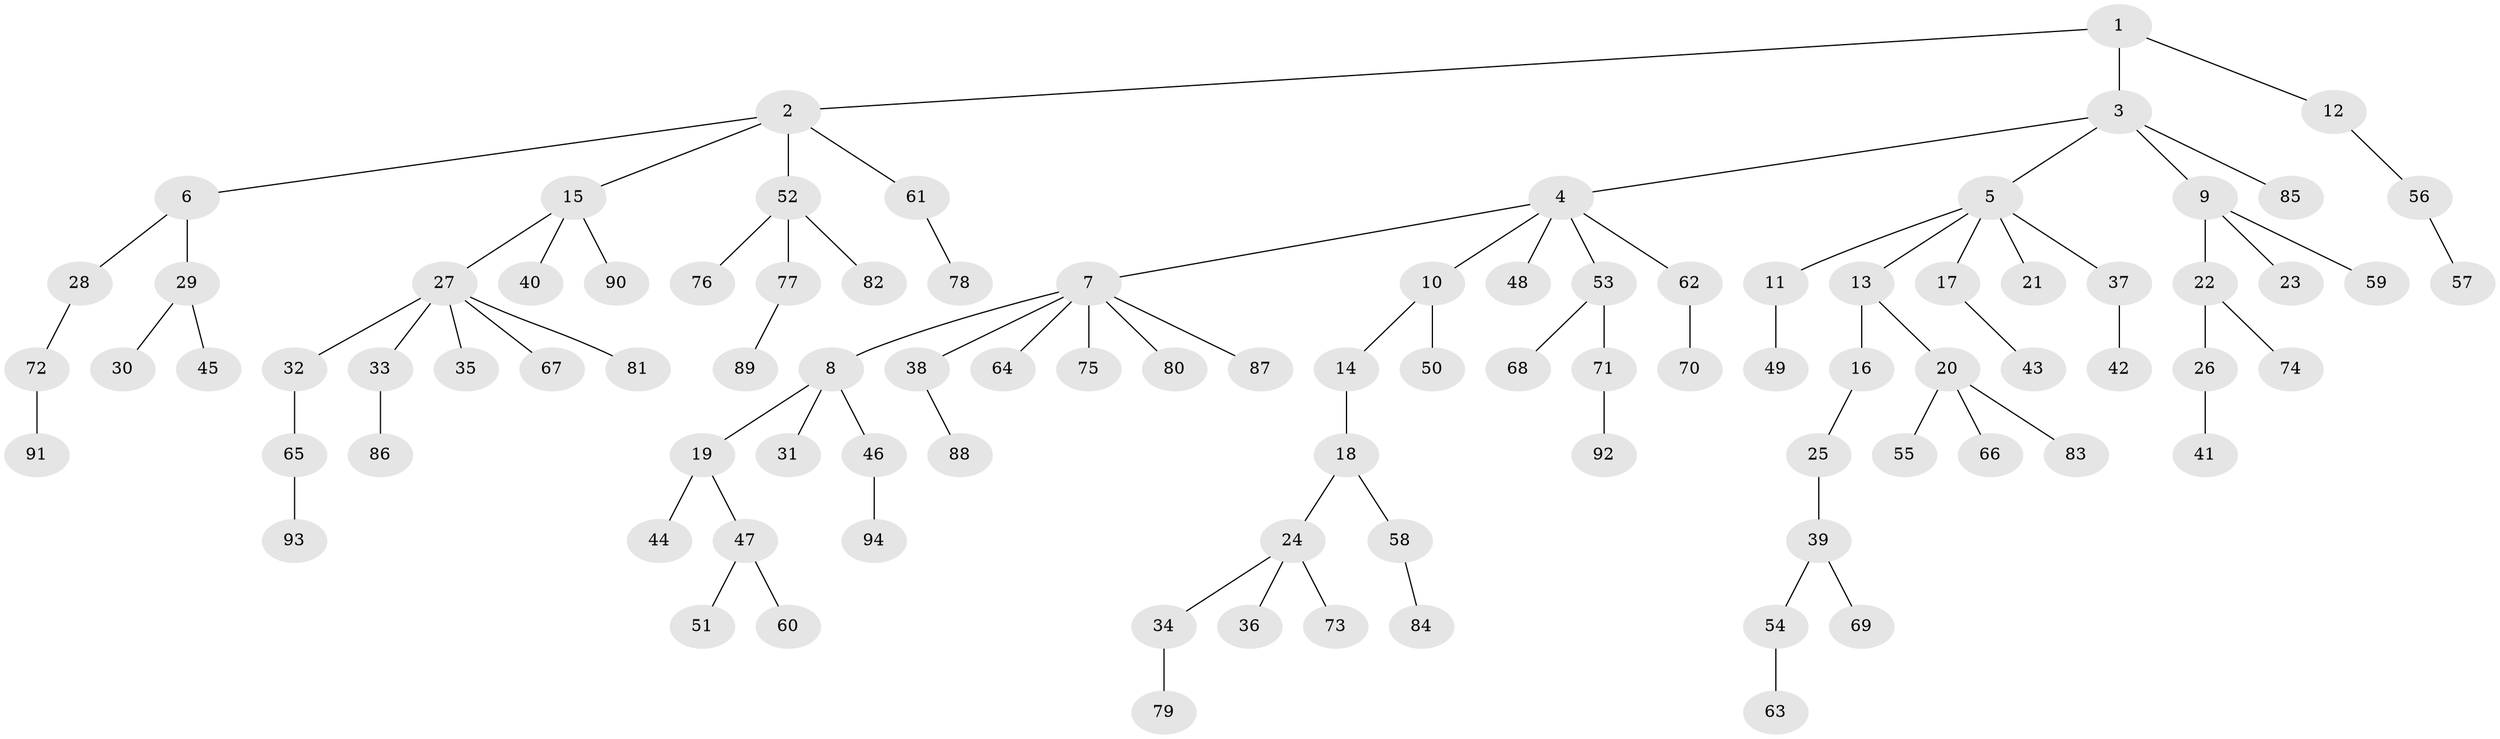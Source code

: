 // Generated by graph-tools (version 1.1) at 2025/11/02/27/25 16:11:28]
// undirected, 94 vertices, 93 edges
graph export_dot {
graph [start="1"]
  node [color=gray90,style=filled];
  1;
  2;
  3;
  4;
  5;
  6;
  7;
  8;
  9;
  10;
  11;
  12;
  13;
  14;
  15;
  16;
  17;
  18;
  19;
  20;
  21;
  22;
  23;
  24;
  25;
  26;
  27;
  28;
  29;
  30;
  31;
  32;
  33;
  34;
  35;
  36;
  37;
  38;
  39;
  40;
  41;
  42;
  43;
  44;
  45;
  46;
  47;
  48;
  49;
  50;
  51;
  52;
  53;
  54;
  55;
  56;
  57;
  58;
  59;
  60;
  61;
  62;
  63;
  64;
  65;
  66;
  67;
  68;
  69;
  70;
  71;
  72;
  73;
  74;
  75;
  76;
  77;
  78;
  79;
  80;
  81;
  82;
  83;
  84;
  85;
  86;
  87;
  88;
  89;
  90;
  91;
  92;
  93;
  94;
  1 -- 2;
  1 -- 3;
  1 -- 12;
  2 -- 6;
  2 -- 15;
  2 -- 52;
  2 -- 61;
  3 -- 4;
  3 -- 5;
  3 -- 9;
  3 -- 85;
  4 -- 7;
  4 -- 10;
  4 -- 48;
  4 -- 53;
  4 -- 62;
  5 -- 11;
  5 -- 13;
  5 -- 17;
  5 -- 21;
  5 -- 37;
  6 -- 28;
  6 -- 29;
  7 -- 8;
  7 -- 38;
  7 -- 64;
  7 -- 75;
  7 -- 80;
  7 -- 87;
  8 -- 19;
  8 -- 31;
  8 -- 46;
  9 -- 22;
  9 -- 23;
  9 -- 59;
  10 -- 14;
  10 -- 50;
  11 -- 49;
  12 -- 56;
  13 -- 16;
  13 -- 20;
  14 -- 18;
  15 -- 27;
  15 -- 40;
  15 -- 90;
  16 -- 25;
  17 -- 43;
  18 -- 24;
  18 -- 58;
  19 -- 44;
  19 -- 47;
  20 -- 55;
  20 -- 66;
  20 -- 83;
  22 -- 26;
  22 -- 74;
  24 -- 34;
  24 -- 36;
  24 -- 73;
  25 -- 39;
  26 -- 41;
  27 -- 32;
  27 -- 33;
  27 -- 35;
  27 -- 67;
  27 -- 81;
  28 -- 72;
  29 -- 30;
  29 -- 45;
  32 -- 65;
  33 -- 86;
  34 -- 79;
  37 -- 42;
  38 -- 88;
  39 -- 54;
  39 -- 69;
  46 -- 94;
  47 -- 51;
  47 -- 60;
  52 -- 76;
  52 -- 77;
  52 -- 82;
  53 -- 68;
  53 -- 71;
  54 -- 63;
  56 -- 57;
  58 -- 84;
  61 -- 78;
  62 -- 70;
  65 -- 93;
  71 -- 92;
  72 -- 91;
  77 -- 89;
}
